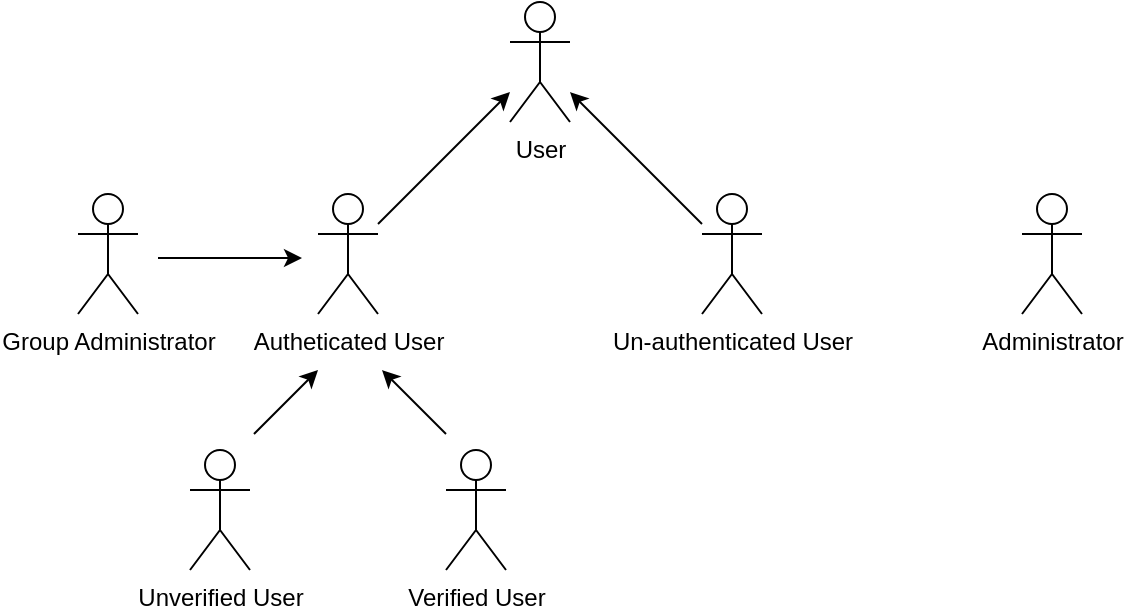 <mxfile version="20.3.6" type="device"><diagram id="s1rYoUoETzpmLtr37D7T" name="Página-1"><mxGraphModel dx="626" dy="330" grid="1" gridSize="8" guides="1" tooltips="1" connect="1" arrows="1" fold="1" page="1" pageScale="1" pageWidth="827" pageHeight="1169" math="0" shadow="0"><root><mxCell id="0"/><mxCell id="1" parent="0"/><mxCell id="XqdqQScXq4vsgWXrFb1G-10" value="User" style="shape=umlActor;verticalLabelPosition=bottom;verticalAlign=top;html=1;outlineConnect=0;" vertex="1" parent="1"><mxGeometry x="352" y="208" width="30" height="60" as="geometry"/></mxCell><mxCell id="XqdqQScXq4vsgWXrFb1G-13" value="Autheticated User" style="shape=umlActor;verticalLabelPosition=bottom;verticalAlign=top;html=1;outlineConnect=0;" vertex="1" parent="1"><mxGeometry x="256" y="304" width="30" height="60" as="geometry"/></mxCell><mxCell id="XqdqQScXq4vsgWXrFb1G-14" value="Un-authenticated User" style="shape=umlActor;verticalLabelPosition=bottom;verticalAlign=top;html=1;outlineConnect=0;" vertex="1" parent="1"><mxGeometry x="448" y="304" width="30" height="60" as="geometry"/></mxCell><mxCell id="XqdqQScXq4vsgWXrFb1G-17" value="Administrator" style="shape=umlActor;verticalLabelPosition=bottom;verticalAlign=top;html=1;outlineConnect=0;" vertex="1" parent="1"><mxGeometry x="608" y="304" width="30" height="60" as="geometry"/></mxCell><mxCell id="XqdqQScXq4vsgWXrFb1G-18" value="Unverified User" style="shape=umlActor;verticalLabelPosition=bottom;verticalAlign=top;html=1;outlineConnect=0;" vertex="1" parent="1"><mxGeometry x="192" y="432" width="30" height="60" as="geometry"/></mxCell><mxCell id="XqdqQScXq4vsgWXrFb1G-19" value="" style="endArrow=classic;html=1;rounded=0;" edge="1" parent="1" source="XqdqQScXq4vsgWXrFb1G-13" target="XqdqQScXq4vsgWXrFb1G-10"><mxGeometry width="50" height="50" relative="1" as="geometry"><mxPoint x="272" y="296" as="sourcePoint"/><mxPoint x="394" y="336" as="targetPoint"/></mxGeometry></mxCell><mxCell id="XqdqQScXq4vsgWXrFb1G-21" value="" style="endArrow=classic;html=1;rounded=0;" edge="1" parent="1" source="XqdqQScXq4vsgWXrFb1G-14" target="XqdqQScXq4vsgWXrFb1G-10"><mxGeometry width="50" height="50" relative="1" as="geometry"><mxPoint x="344" y="386" as="sourcePoint"/><mxPoint x="394" y="336" as="targetPoint"/></mxGeometry></mxCell><mxCell id="XqdqQScXq4vsgWXrFb1G-22" value="" style="endArrow=classic;html=1;rounded=0;" edge="1" parent="1"><mxGeometry width="50" height="50" relative="1" as="geometry"><mxPoint x="224" y="424" as="sourcePoint"/><mxPoint x="256" y="392" as="targetPoint"/></mxGeometry></mxCell><mxCell id="XqdqQScXq4vsgWXrFb1G-23" value="Verified User" style="shape=umlActor;verticalLabelPosition=bottom;verticalAlign=top;html=1;outlineConnect=0;" vertex="1" parent="1"><mxGeometry x="320" y="432" width="30" height="60" as="geometry"/></mxCell><mxCell id="XqdqQScXq4vsgWXrFb1G-25" value="Group Administrator" style="shape=umlActor;verticalLabelPosition=bottom;verticalAlign=top;html=1;outlineConnect=0;" vertex="1" parent="1"><mxGeometry x="136" y="304" width="30" height="60" as="geometry"/></mxCell><mxCell id="XqdqQScXq4vsgWXrFb1G-26" value="" style="endArrow=classic;html=1;rounded=0;" edge="1" parent="1"><mxGeometry width="50" height="50" relative="1" as="geometry"><mxPoint x="320" y="424" as="sourcePoint"/><mxPoint x="288" y="392" as="targetPoint"/></mxGeometry></mxCell><mxCell id="XqdqQScXq4vsgWXrFb1G-28" value="" style="endArrow=classic;html=1;rounded=0;" edge="1" parent="1"><mxGeometry width="50" height="50" relative="1" as="geometry"><mxPoint x="176" y="336" as="sourcePoint"/><mxPoint x="248" y="336" as="targetPoint"/></mxGeometry></mxCell></root></mxGraphModel></diagram></mxfile>